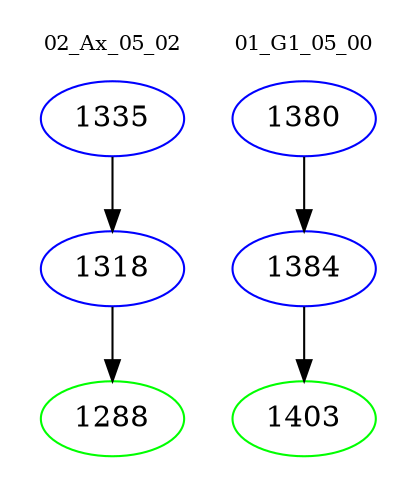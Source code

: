 digraph{
subgraph cluster_0 {
color = white
label = "02_Ax_05_02";
fontsize=10;
T0_1335 [label="1335", color="blue"]
T0_1335 -> T0_1318 [color="black"]
T0_1318 [label="1318", color="blue"]
T0_1318 -> T0_1288 [color="black"]
T0_1288 [label="1288", color="green"]
}
subgraph cluster_1 {
color = white
label = "01_G1_05_00";
fontsize=10;
T1_1380 [label="1380", color="blue"]
T1_1380 -> T1_1384 [color="black"]
T1_1384 [label="1384", color="blue"]
T1_1384 -> T1_1403 [color="black"]
T1_1403 [label="1403", color="green"]
}
}
